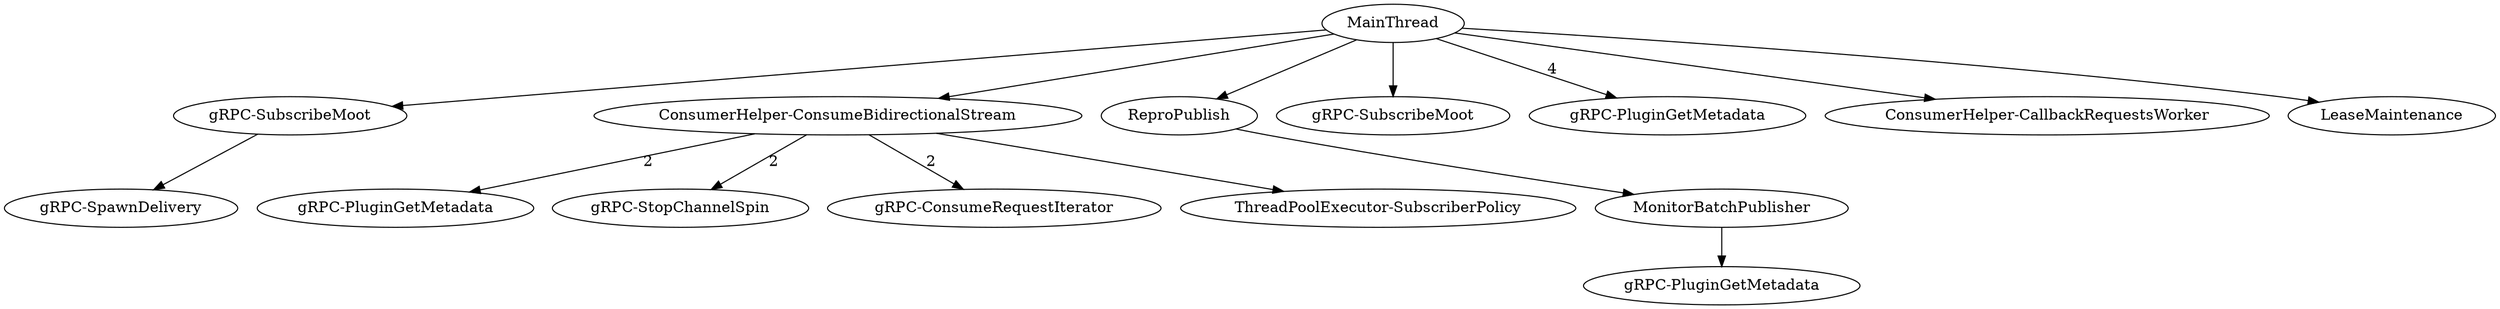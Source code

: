 digraph G {
subgraph  {
subgraph  {
}

"Thread-gRPC-SubscribeMoot" -> "Thread-gRPC-SpawnDelivery";
}

subgraph  {
}

subgraph  {
}

subgraph  {
}

subgraph  {
subgraph  {
}

subgraph  {
}

subgraph  {
}

subgraph  {
}

"Thread-ConsumerHelper-ConsumeBidirectionalStream" -> "Thread-gRPC-PluginGetMetadata++"  [label=2];
"Thread-ConsumerHelper-ConsumeBidirectionalStream" -> "Thread-gRPC-StopChannelSpin"  [label=2];
"Thread-ConsumerHelper-ConsumeBidirectionalStream" -> "Thread-gRPC-ConsumeRequestIterator"  [label=2];
"Thread-ConsumerHelper-ConsumeBidirectionalStream" -> "ThreadPoolExecutor-SubscriberPolicy";
}

subgraph  {
}

subgraph  {
subgraph  {
subgraph  {
}

"Thread-MonitorBatchPublisher" -> "Thread-gRPC-PluginGetMetadata++++";
}

"Thread-ReproPublish" -> "Thread-MonitorBatchPublisher";
}

MainThread -> "Thread-gRPC-SubscribeMoot";
MainThread -> "Thread-gRPC-SubscribeMoot+";
MainThread -> "Thread-gRPC-PluginGetMetadata"  [label=4];
MainThread -> "Thread-ConsumerHelper-CallbackRequestsWorker";
MainThread -> "Thread-ConsumerHelper-ConsumeBidirectionalStream";
MainThread -> "Thread-LeaseMaintenance";
MainThread -> "Thread-ReproPublish";
"Thread-gRPC-SubscribeMoot+" [label="gRPC-SubscribeMoot"];
"Thread-ReproPublish" [label=ReproPublish];
"Thread-LeaseMaintenance" [label=LeaseMaintenance];
"Thread-gRPC-SpawnDelivery" [label="gRPC-SpawnDelivery"];
"Thread-ConsumerHelper-ConsumeBidirectionalStream" [label="ConsumerHelper-ConsumeBidirectionalStream"];
"Thread-MonitorBatchPublisher" [label=MonitorBatchPublisher];
"Thread-gRPC-PluginGetMetadata++" [label="gRPC-PluginGetMetadata"];
"Thread-gRPC-StopChannelSpin" [label="gRPC-StopChannelSpin"];
"Thread-gRPC-ConsumeRequestIterator" [label="gRPC-ConsumeRequestIterator"];
"Thread-gRPC-SubscribeMoot" [label="gRPC-SubscribeMoot"];
"Thread-gRPC-PluginGetMetadata++++" [label="gRPC-PluginGetMetadata"];
"Thread-ConsumerHelper-CallbackRequestsWorker" [label="ConsumerHelper-CallbackRequestsWorker"];
"Thread-gRPC-PluginGetMetadata" [label="gRPC-PluginGetMetadata"];
}
